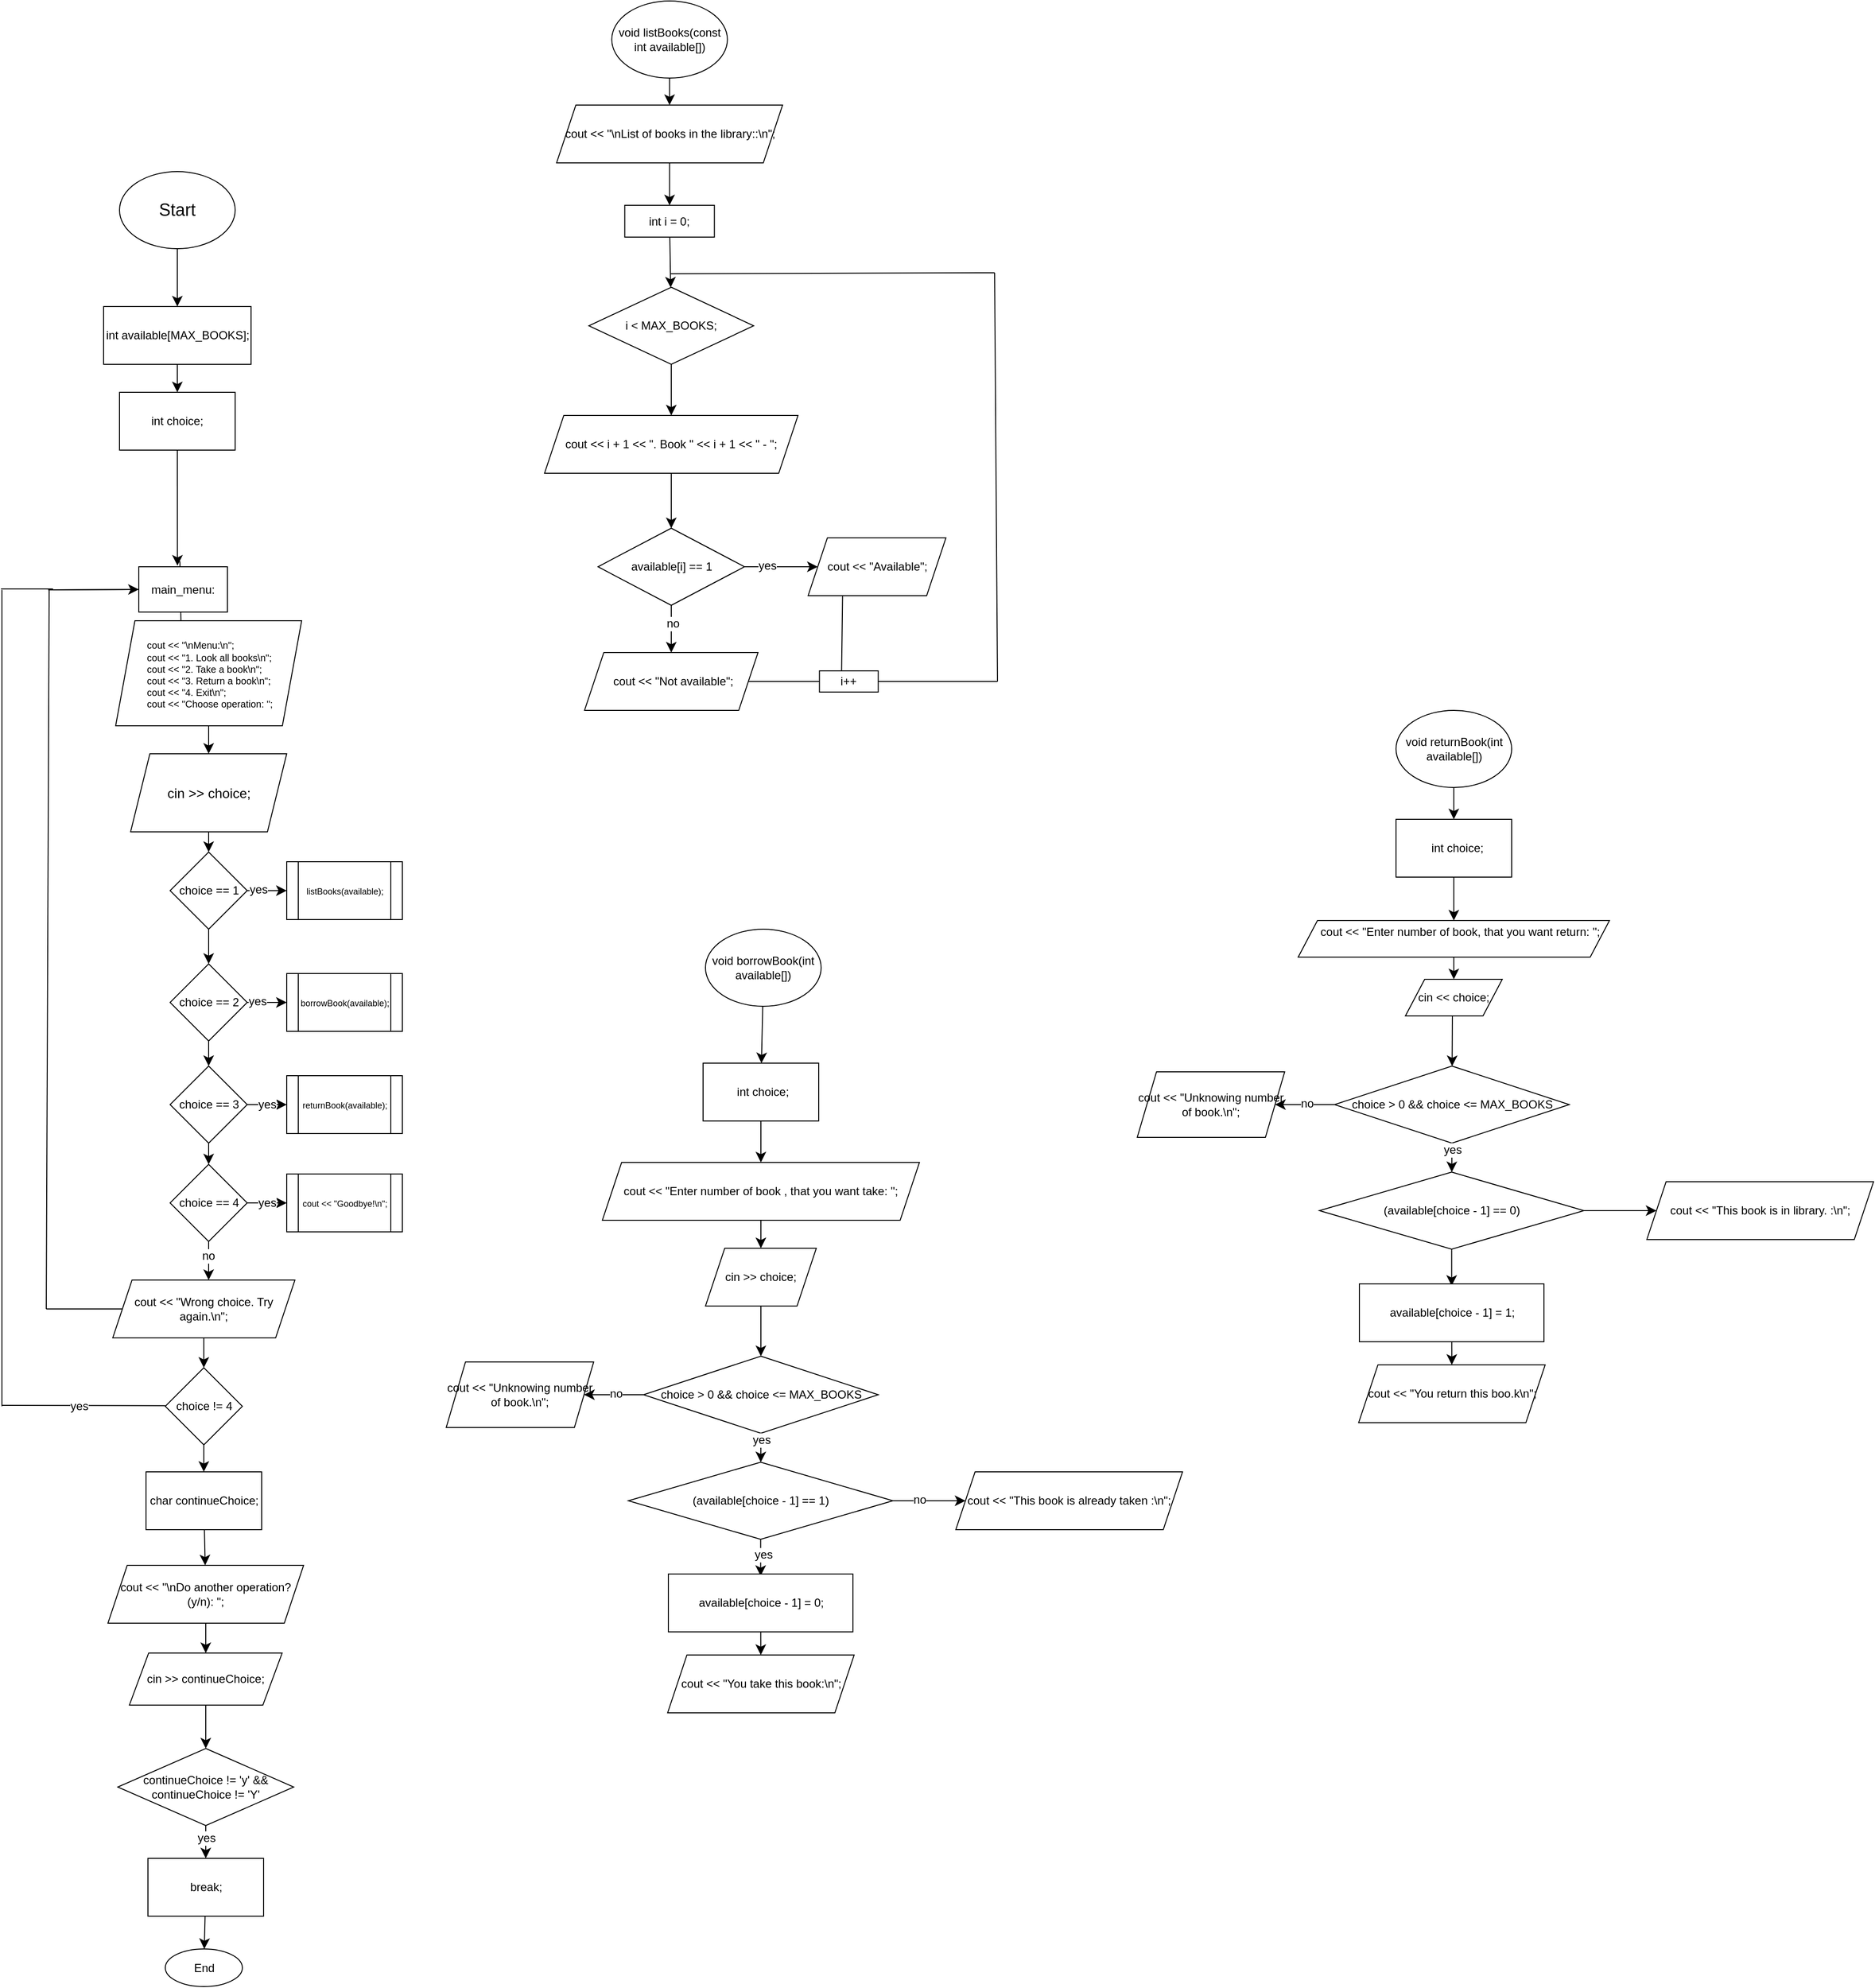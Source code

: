 <mxfile version="24.8.4">
  <diagram name="Сторінка-1" id="GJXR-2LjgWXg3aKdw6TY">
    <mxGraphModel dx="1596" dy="1207" grid="0" gridSize="10" guides="1" tooltips="1" connect="1" arrows="1" fold="1" page="0" pageScale="1" pageWidth="827" pageHeight="1169" math="0" shadow="0">
      <root>
        <mxCell id="0" />
        <mxCell id="1" parent="0" />
        <mxCell id="BhWZoFm8nbSYU54GPnrS-3" value="" style="edgeStyle=none;curved=1;rounded=0;orthogonalLoop=1;jettySize=auto;html=1;fontSize=12;startSize=8;endSize=8;" edge="1" parent="1" source="BhWZoFm8nbSYU54GPnrS-1" target="BhWZoFm8nbSYU54GPnrS-2">
          <mxGeometry relative="1" as="geometry" />
        </mxCell>
        <mxCell id="BhWZoFm8nbSYU54GPnrS-1" value="&lt;font style=&quot;font-size: 18px;&quot;&gt;Start&lt;/font&gt;" style="ellipse;whiteSpace=wrap;html=1;" vertex="1" parent="1">
          <mxGeometry x="-18" y="-49" width="120" height="80" as="geometry" />
        </mxCell>
        <mxCell id="BhWZoFm8nbSYU54GPnrS-5" value="" style="edgeStyle=none;curved=1;rounded=0;orthogonalLoop=1;jettySize=auto;html=1;fontSize=12;startSize=8;endSize=8;" edge="1" parent="1" source="BhWZoFm8nbSYU54GPnrS-2" target="BhWZoFm8nbSYU54GPnrS-4">
          <mxGeometry relative="1" as="geometry" />
        </mxCell>
        <mxCell id="BhWZoFm8nbSYU54GPnrS-2" value="int available[MAX_BOOKS];" style="whiteSpace=wrap;html=1;" vertex="1" parent="1">
          <mxGeometry x="-34.5" y="91" width="153" height="60" as="geometry" />
        </mxCell>
        <mxCell id="BhWZoFm8nbSYU54GPnrS-7" value="" style="edgeStyle=none;curved=1;rounded=0;orthogonalLoop=1;jettySize=auto;html=1;fontSize=12;startSize=8;endSize=8;entryX=0.436;entryY=-0.025;entryDx=0;entryDy=0;entryPerimeter=0;" edge="1" parent="1" source="BhWZoFm8nbSYU54GPnrS-4" target="BhWZoFm8nbSYU54GPnrS-37">
          <mxGeometry relative="1" as="geometry">
            <mxPoint x="43.259" y="276.741" as="targetPoint" />
          </mxGeometry>
        </mxCell>
        <mxCell id="BhWZoFm8nbSYU54GPnrS-4" value="int choice;" style="rounded=0;whiteSpace=wrap;html=1;" vertex="1" parent="1">
          <mxGeometry x="-18" y="180" width="120" height="60" as="geometry" />
        </mxCell>
        <mxCell id="BhWZoFm8nbSYU54GPnrS-9" value="" style="edgeStyle=none;curved=1;rounded=0;orthogonalLoop=1;jettySize=auto;html=1;fontSize=12;startSize=8;endSize=8;" edge="1" parent="1">
          <mxGeometry relative="1" as="geometry">
            <mxPoint x="44.678" y="355.322" as="sourcePoint" />
            <mxPoint x="46" y="432" as="targetPoint" />
          </mxGeometry>
        </mxCell>
        <mxCell id="BhWZoFm8nbSYU54GPnrS-12" value="" style="edgeStyle=none;curved=1;rounded=0;orthogonalLoop=1;jettySize=auto;html=1;fontSize=12;startSize=8;endSize=8;" edge="1" parent="1" source="BhWZoFm8nbSYU54GPnrS-10" target="BhWZoFm8nbSYU54GPnrS-11">
          <mxGeometry relative="1" as="geometry" />
        </mxCell>
        <mxCell id="BhWZoFm8nbSYU54GPnrS-10" value="&lt;font style=&quot;font-size: 10px;&quot;&gt;&amp;nbsp; &amp;nbsp; &amp;nbsp; &amp;nbsp; &amp;nbsp; &amp;nbsp;cout &amp;lt;&amp;lt; &quot;\nMenu:\n&quot;;&amp;nbsp;&lt;/font&gt;&lt;div style=&quot;font-size: 10px;&quot;&gt;&amp;nbsp; &amp;nbsp; &amp;nbsp; &amp;nbsp; &amp;nbsp; &amp;nbsp;cout &amp;lt;&amp;lt; &quot;1. Look all books\n&quot;;&lt;/div&gt;&lt;div style=&quot;font-size: 10px;&quot;&gt;&amp;nbsp; &amp;nbsp; &amp;nbsp; &amp;nbsp; &amp;nbsp; &amp;nbsp;cout &amp;lt;&amp;lt; &quot;2. Take a book\n&quot;;&amp;nbsp;&lt;/div&gt;&lt;div style=&quot;font-size: 10px;&quot;&gt;&lt;span style=&quot;background-color: initial;&quot;&gt;&amp;nbsp; &amp;nbsp; &amp;nbsp; &amp;nbsp; &amp;nbsp; &amp;nbsp;cout &amp;lt;&amp;lt; &quot;3. Return a book\n&quot;;&amp;nbsp;&lt;/span&gt;&lt;/div&gt;&lt;div style=&quot;font-size: 10px;&quot;&gt;&lt;span style=&quot;background-color: initial;&quot;&gt;&amp;nbsp; &amp;nbsp; &amp;nbsp; &amp;nbsp; &amp;nbsp; &amp;nbsp;cout &amp;lt;&amp;lt; &quot;4. Exit\n&quot;;&amp;nbsp;&lt;/span&gt;&lt;/div&gt;&lt;div style=&quot;font-size: 10px;&quot;&gt;&lt;span style=&quot;background-color: initial;&quot;&gt;&amp;nbsp; &amp;nbsp; &amp;nbsp; &amp;nbsp; &amp;nbsp; &amp;nbsp;cout &amp;lt;&amp;lt; &quot;Choose operation: &quot;;&lt;/span&gt;&lt;/div&gt;" style="shape=parallelogram;perimeter=parallelogramPerimeter;whiteSpace=wrap;html=1;fixedSize=1;align=left;" vertex="1" parent="1">
          <mxGeometry x="-22" y="417" width="193" height="109" as="geometry" />
        </mxCell>
        <mxCell id="BhWZoFm8nbSYU54GPnrS-14" value="" style="edgeStyle=none;curved=1;rounded=0;orthogonalLoop=1;jettySize=auto;html=1;fontSize=12;startSize=8;endSize=8;" edge="1" parent="1" source="BhWZoFm8nbSYU54GPnrS-11" target="BhWZoFm8nbSYU54GPnrS-13">
          <mxGeometry relative="1" as="geometry" />
        </mxCell>
        <mxCell id="BhWZoFm8nbSYU54GPnrS-11" value="&lt;font style=&quot;font-size: 14px;&quot;&gt;cin &amp;gt;&amp;gt; choice;&lt;/font&gt;" style="shape=parallelogram;perimeter=parallelogramPerimeter;whiteSpace=wrap;html=1;fixedSize=1;" vertex="1" parent="1">
          <mxGeometry x="-6.5" y="555" width="162" height="81" as="geometry" />
        </mxCell>
        <mxCell id="BhWZoFm8nbSYU54GPnrS-16" value="" style="edgeStyle=none;curved=1;rounded=0;orthogonalLoop=1;jettySize=auto;html=1;fontSize=12;startSize=8;endSize=8;" edge="1" parent="1" source="BhWZoFm8nbSYU54GPnrS-13" target="BhWZoFm8nbSYU54GPnrS-15">
          <mxGeometry relative="1" as="geometry" />
        </mxCell>
        <mxCell id="BhWZoFm8nbSYU54GPnrS-29" value="yes" style="edgeLabel;html=1;align=center;verticalAlign=middle;resizable=0;points=[];fontSize=12;" vertex="1" connectable="0" parent="BhWZoFm8nbSYU54GPnrS-16">
          <mxGeometry x="-0.447" y="1" relative="1" as="geometry">
            <mxPoint as="offset" />
          </mxGeometry>
        </mxCell>
        <mxCell id="BhWZoFm8nbSYU54GPnrS-18" value="" style="edgeStyle=none;curved=1;rounded=0;orthogonalLoop=1;jettySize=auto;html=1;fontSize=12;startSize=8;endSize=8;" edge="1" parent="1" source="BhWZoFm8nbSYU54GPnrS-13" target="BhWZoFm8nbSYU54GPnrS-17">
          <mxGeometry relative="1" as="geometry" />
        </mxCell>
        <mxCell id="BhWZoFm8nbSYU54GPnrS-13" value="choice == 1" style="rhombus;whiteSpace=wrap;html=1;" vertex="1" parent="1">
          <mxGeometry x="34.5" y="657" width="80" height="80" as="geometry" />
        </mxCell>
        <mxCell id="BhWZoFm8nbSYU54GPnrS-15" value="&lt;font style=&quot;font-size: 9px;&quot;&gt;listBooks(available);&lt;/font&gt;" style="shape=process;whiteSpace=wrap;html=1;backgroundOutline=1;" vertex="1" parent="1">
          <mxGeometry x="155.5" y="667" width="120" height="60" as="geometry" />
        </mxCell>
        <mxCell id="BhWZoFm8nbSYU54GPnrS-20" value="" style="edgeStyle=none;curved=1;rounded=0;orthogonalLoop=1;jettySize=auto;html=1;fontSize=12;startSize=8;endSize=8;" edge="1" parent="1" source="BhWZoFm8nbSYU54GPnrS-17" target="BhWZoFm8nbSYU54GPnrS-19">
          <mxGeometry relative="1" as="geometry" />
        </mxCell>
        <mxCell id="BhWZoFm8nbSYU54GPnrS-30" value="yes" style="edgeLabel;html=1;align=center;verticalAlign=middle;resizable=0;points=[];fontSize=12;" vertex="1" connectable="0" parent="BhWZoFm8nbSYU54GPnrS-20">
          <mxGeometry x="-0.493" y="1" relative="1" as="geometry">
            <mxPoint as="offset" />
          </mxGeometry>
        </mxCell>
        <mxCell id="BhWZoFm8nbSYU54GPnrS-23" value="" style="edgeStyle=none;curved=1;rounded=0;orthogonalLoop=1;jettySize=auto;html=1;fontSize=12;startSize=8;endSize=8;" edge="1" parent="1" source="BhWZoFm8nbSYU54GPnrS-17" target="BhWZoFm8nbSYU54GPnrS-21">
          <mxGeometry relative="1" as="geometry" />
        </mxCell>
        <mxCell id="BhWZoFm8nbSYU54GPnrS-17" value="choice == 2" style="rhombus;whiteSpace=wrap;html=1;" vertex="1" parent="1">
          <mxGeometry x="34.5" y="773" width="80" height="80" as="geometry" />
        </mxCell>
        <mxCell id="BhWZoFm8nbSYU54GPnrS-19" value="&lt;font style=&quot;font-size: 9px;&quot;&gt;borrowBook(available);&lt;/font&gt;" style="shape=process;whiteSpace=wrap;html=1;backgroundOutline=1;" vertex="1" parent="1">
          <mxGeometry x="155.5" y="783" width="120" height="60" as="geometry" />
        </mxCell>
        <mxCell id="BhWZoFm8nbSYU54GPnrS-24" value="yes" style="edgeStyle=none;curved=1;rounded=0;orthogonalLoop=1;jettySize=auto;html=1;fontSize=12;startSize=8;endSize=8;" edge="1" parent="1" source="BhWZoFm8nbSYU54GPnrS-21" target="BhWZoFm8nbSYU54GPnrS-22">
          <mxGeometry relative="1" as="geometry" />
        </mxCell>
        <mxCell id="BhWZoFm8nbSYU54GPnrS-27" value="" style="edgeStyle=none;curved=1;rounded=0;orthogonalLoop=1;jettySize=auto;html=1;fontSize=12;startSize=8;endSize=8;" edge="1" parent="1" source="BhWZoFm8nbSYU54GPnrS-21" target="BhWZoFm8nbSYU54GPnrS-25">
          <mxGeometry relative="1" as="geometry" />
        </mxCell>
        <mxCell id="BhWZoFm8nbSYU54GPnrS-21" value="choice == 3" style="rhombus;whiteSpace=wrap;html=1;" vertex="1" parent="1">
          <mxGeometry x="34.5" y="879" width="80" height="80" as="geometry" />
        </mxCell>
        <mxCell id="BhWZoFm8nbSYU54GPnrS-22" value="&lt;font style=&quot;font-size: 9px;&quot;&gt;returnBook(available);&lt;/font&gt;" style="shape=process;whiteSpace=wrap;html=1;backgroundOutline=1;" vertex="1" parent="1">
          <mxGeometry x="155.5" y="889" width="120" height="60" as="geometry" />
        </mxCell>
        <mxCell id="BhWZoFm8nbSYU54GPnrS-28" value="yes" style="edgeStyle=none;curved=1;rounded=0;orthogonalLoop=1;jettySize=auto;html=1;fontSize=12;startSize=8;endSize=8;" edge="1" parent="1" source="BhWZoFm8nbSYU54GPnrS-25" target="BhWZoFm8nbSYU54GPnrS-26">
          <mxGeometry relative="1" as="geometry" />
        </mxCell>
        <mxCell id="BhWZoFm8nbSYU54GPnrS-32" value="" style="edgeStyle=none;curved=1;rounded=0;orthogonalLoop=1;jettySize=auto;html=1;fontSize=12;startSize=8;endSize=8;entryX=0.5;entryY=0;entryDx=0;entryDy=0;" edge="1" parent="1" source="BhWZoFm8nbSYU54GPnrS-25">
          <mxGeometry relative="1" as="geometry">
            <mxPoint x="74.5" y="1101.0" as="targetPoint" />
          </mxGeometry>
        </mxCell>
        <mxCell id="BhWZoFm8nbSYU54GPnrS-34" value="no" style="edgeLabel;html=1;align=center;verticalAlign=middle;resizable=0;points=[];fontSize=12;" vertex="1" connectable="0" parent="BhWZoFm8nbSYU54GPnrS-32">
          <mxGeometry x="-0.262" y="-1" relative="1" as="geometry">
            <mxPoint as="offset" />
          </mxGeometry>
        </mxCell>
        <mxCell id="BhWZoFm8nbSYU54GPnrS-25" value="choice == 4" style="rhombus;whiteSpace=wrap;html=1;" vertex="1" parent="1">
          <mxGeometry x="34.5" y="981" width="80" height="80" as="geometry" />
        </mxCell>
        <mxCell id="BhWZoFm8nbSYU54GPnrS-26" value="&lt;font style=&quot;font-size: 9px;&quot;&gt;cout &amp;lt;&amp;lt; &quot;Goodbye!\n&quot;;&lt;/font&gt;" style="shape=process;whiteSpace=wrap;html=1;backgroundOutline=1;" vertex="1" parent="1">
          <mxGeometry x="155.5" y="991" width="120" height="60" as="geometry" />
        </mxCell>
        <mxCell id="BhWZoFm8nbSYU54GPnrS-45" value="" style="edgeStyle=none;curved=1;rounded=0;orthogonalLoop=1;jettySize=auto;html=1;fontSize=12;startSize=8;endSize=8;" edge="1" parent="1" source="BhWZoFm8nbSYU54GPnrS-35" target="BhWZoFm8nbSYU54GPnrS-44">
          <mxGeometry relative="1" as="geometry" />
        </mxCell>
        <mxCell id="BhWZoFm8nbSYU54GPnrS-35" value="cout &amp;lt;&amp;lt; &quot;Wrong choice. Try again.\n&quot;;" style="shape=parallelogram;perimeter=parallelogramPerimeter;whiteSpace=wrap;html=1;fixedSize=1;" vertex="1" parent="1">
          <mxGeometry x="-25" y="1101" width="189" height="60" as="geometry" />
        </mxCell>
        <mxCell id="BhWZoFm8nbSYU54GPnrS-37" value="main_menu:" style="rounded=0;whiteSpace=wrap;html=1;" vertex="1" parent="1">
          <mxGeometry x="2" y="361" width="92" height="47" as="geometry" />
        </mxCell>
        <mxCell id="BhWZoFm8nbSYU54GPnrS-38" value="" style="endArrow=none;html=1;rounded=0;fontSize=12;startSize=8;endSize=8;curved=1;exitX=0;exitY=0.5;exitDx=0;exitDy=0;" edge="1" parent="1" source="BhWZoFm8nbSYU54GPnrS-35">
          <mxGeometry width="50" height="50" relative="1" as="geometry">
            <mxPoint x="73" y="1040" as="sourcePoint" />
            <mxPoint x="-94" y="1131" as="targetPoint" />
          </mxGeometry>
        </mxCell>
        <mxCell id="BhWZoFm8nbSYU54GPnrS-40" value="" style="endArrow=none;html=1;rounded=0;fontSize=12;startSize=8;endSize=8;curved=1;" edge="1" parent="1">
          <mxGeometry width="50" height="50" relative="1" as="geometry">
            <mxPoint x="-94" y="1131" as="sourcePoint" />
            <mxPoint x="-91" y="385" as="targetPoint" />
          </mxGeometry>
        </mxCell>
        <mxCell id="BhWZoFm8nbSYU54GPnrS-42" value="" style="endArrow=none;html=1;rounded=0;fontSize=12;curved=1;exitX=0;exitY=0.5;exitDx=0;exitDy=0;" edge="1" parent="1" source="BhWZoFm8nbSYU54GPnrS-37">
          <mxGeometry width="50" height="50" relative="1" as="geometry">
            <mxPoint x="-94" y="1131" as="sourcePoint" />
            <mxPoint x="-92" y="385" as="targetPoint" />
          </mxGeometry>
        </mxCell>
        <mxCell id="BhWZoFm8nbSYU54GPnrS-43" value="" style="endArrow=classic;html=1;rounded=0;fontSize=12;startSize=8;endSize=8;curved=1;entryX=0;entryY=0.5;entryDx=0;entryDy=0;" edge="1" parent="1" target="BhWZoFm8nbSYU54GPnrS-37">
          <mxGeometry width="50" height="50" relative="1" as="geometry">
            <mxPoint x="-91" y="385" as="sourcePoint" />
            <mxPoint x="-16" y="432" as="targetPoint" />
          </mxGeometry>
        </mxCell>
        <mxCell id="BhWZoFm8nbSYU54GPnrS-47" value="" style="edgeStyle=none;curved=1;rounded=0;orthogonalLoop=1;jettySize=auto;html=1;fontSize=12;startSize=8;endSize=8;" edge="1" parent="1" source="BhWZoFm8nbSYU54GPnrS-44" target="BhWZoFm8nbSYU54GPnrS-46">
          <mxGeometry relative="1" as="geometry" />
        </mxCell>
        <mxCell id="BhWZoFm8nbSYU54GPnrS-44" value="choice != 4" style="rhombus;whiteSpace=wrap;html=1;" vertex="1" parent="1">
          <mxGeometry x="29.5" y="1192" width="80" height="80" as="geometry" />
        </mxCell>
        <mxCell id="BhWZoFm8nbSYU54GPnrS-49" value="" style="edgeStyle=none;curved=1;rounded=0;orthogonalLoop=1;jettySize=auto;html=1;fontSize=12;startSize=8;endSize=8;" edge="1" parent="1" source="BhWZoFm8nbSYU54GPnrS-46" target="BhWZoFm8nbSYU54GPnrS-48">
          <mxGeometry relative="1" as="geometry" />
        </mxCell>
        <mxCell id="BhWZoFm8nbSYU54GPnrS-46" value="char continueChoice;" style="whiteSpace=wrap;html=1;" vertex="1" parent="1">
          <mxGeometry x="9.5" y="1300" width="120" height="60" as="geometry" />
        </mxCell>
        <mxCell id="BhWZoFm8nbSYU54GPnrS-51" value="" style="edgeStyle=none;curved=1;rounded=0;orthogonalLoop=1;jettySize=auto;html=1;fontSize=12;startSize=8;endSize=8;" edge="1" parent="1" source="BhWZoFm8nbSYU54GPnrS-48" target="BhWZoFm8nbSYU54GPnrS-50">
          <mxGeometry relative="1" as="geometry" />
        </mxCell>
        <mxCell id="BhWZoFm8nbSYU54GPnrS-48" value="cout &amp;lt;&amp;lt; &quot;\nDo another operation? (y/n): &quot;;" style="shape=parallelogram;perimeter=parallelogramPerimeter;whiteSpace=wrap;html=1;fixedSize=1;" vertex="1" parent="1">
          <mxGeometry x="-30" y="1397" width="203" height="60" as="geometry" />
        </mxCell>
        <mxCell id="BhWZoFm8nbSYU54GPnrS-53" value="" style="edgeStyle=none;curved=1;rounded=0;orthogonalLoop=1;jettySize=auto;html=1;fontSize=12;startSize=8;endSize=8;" edge="1" parent="1" source="BhWZoFm8nbSYU54GPnrS-50" target="BhWZoFm8nbSYU54GPnrS-52">
          <mxGeometry relative="1" as="geometry" />
        </mxCell>
        <mxCell id="BhWZoFm8nbSYU54GPnrS-50" value="&lt;div&gt;&lt;br&gt;&lt;/div&gt;&lt;div&gt;cin &amp;gt;&amp;gt; continueChoice;&lt;/div&gt;&lt;div&gt;&lt;br&gt;&lt;/div&gt;" style="shape=parallelogram;perimeter=parallelogramPerimeter;whiteSpace=wrap;html=1;fixedSize=1;" vertex="1" parent="1">
          <mxGeometry x="-7.75" y="1488" width="158.5" height="54" as="geometry" />
        </mxCell>
        <mxCell id="BhWZoFm8nbSYU54GPnrS-55" value="" style="edgeStyle=none;curved=1;rounded=0;orthogonalLoop=1;jettySize=auto;html=1;fontSize=12;startSize=8;endSize=8;" edge="1" parent="1" source="BhWZoFm8nbSYU54GPnrS-52" target="BhWZoFm8nbSYU54GPnrS-54">
          <mxGeometry relative="1" as="geometry" />
        </mxCell>
        <mxCell id="BhWZoFm8nbSYU54GPnrS-62" value="yes" style="edgeLabel;html=1;align=center;verticalAlign=middle;resizable=0;points=[];fontSize=12;" vertex="1" connectable="0" parent="BhWZoFm8nbSYU54GPnrS-55">
          <mxGeometry x="-0.232" relative="1" as="geometry">
            <mxPoint as="offset" />
          </mxGeometry>
        </mxCell>
        <mxCell id="BhWZoFm8nbSYU54GPnrS-52" value="continueChoice != &#39;y&#39; &amp;amp;&amp;amp; continueChoice != &#39;Y&#39;" style="rhombus;whiteSpace=wrap;html=1;" vertex="1" parent="1">
          <mxGeometry x="-19.75" y="1587" width="182.5" height="80" as="geometry" />
        </mxCell>
        <mxCell id="BhWZoFm8nbSYU54GPnrS-57" value="" style="edgeStyle=none;curved=1;rounded=0;orthogonalLoop=1;jettySize=auto;html=1;fontSize=12;startSize=8;endSize=8;" edge="1" parent="1" source="BhWZoFm8nbSYU54GPnrS-54" target="BhWZoFm8nbSYU54GPnrS-56">
          <mxGeometry relative="1" as="geometry" />
        </mxCell>
        <mxCell id="BhWZoFm8nbSYU54GPnrS-54" value="break;" style="whiteSpace=wrap;html=1;" vertex="1" parent="1">
          <mxGeometry x="11.5" y="1701" width="120" height="60" as="geometry" />
        </mxCell>
        <mxCell id="BhWZoFm8nbSYU54GPnrS-56" value="End" style="ellipse;whiteSpace=wrap;html=1;" vertex="1" parent="1">
          <mxGeometry x="29.5" y="1795" width="80" height="39" as="geometry" />
        </mxCell>
        <mxCell id="BhWZoFm8nbSYU54GPnrS-59" value="" style="endArrow=none;html=1;rounded=0;fontSize=12;startSize=8;endSize=8;curved=1;exitX=0;exitY=0.5;exitDx=0;exitDy=0;" edge="1" parent="1">
          <mxGeometry width="50" height="50" relative="1" as="geometry">
            <mxPoint x="29.5" y="1231.41" as="sourcePoint" />
            <mxPoint x="-140" y="1231" as="targetPoint" />
          </mxGeometry>
        </mxCell>
        <mxCell id="BhWZoFm8nbSYU54GPnrS-152" value="yes" style="edgeLabel;html=1;align=center;verticalAlign=middle;resizable=0;points=[];fontSize=12;" vertex="1" connectable="0" parent="BhWZoFm8nbSYU54GPnrS-59">
          <mxGeometry x="0.061" y="1" relative="1" as="geometry">
            <mxPoint as="offset" />
          </mxGeometry>
        </mxCell>
        <mxCell id="BhWZoFm8nbSYU54GPnrS-60" value="" style="endArrow=none;html=1;rounded=0;fontSize=12;startSize=8;endSize=8;curved=1;" edge="1" parent="1">
          <mxGeometry width="50" height="50" relative="1" as="geometry">
            <mxPoint x="-140" y="1232" as="sourcePoint" />
            <mxPoint x="-140" y="385" as="targetPoint" />
          </mxGeometry>
        </mxCell>
        <mxCell id="BhWZoFm8nbSYU54GPnrS-61" value="" style="endArrow=none;html=1;rounded=0;fontSize=12;startSize=8;endSize=8;curved=1;" edge="1" parent="1">
          <mxGeometry width="50" height="50" relative="1" as="geometry">
            <mxPoint x="-87" y="384" as="sourcePoint" />
            <mxPoint x="-141" y="384" as="targetPoint" />
          </mxGeometry>
        </mxCell>
        <mxCell id="BhWZoFm8nbSYU54GPnrS-66" value="" style="edgeStyle=none;curved=1;rounded=0;orthogonalLoop=1;jettySize=auto;html=1;fontSize=12;startSize=8;endSize=8;" edge="1" parent="1" source="BhWZoFm8nbSYU54GPnrS-63" target="BhWZoFm8nbSYU54GPnrS-64">
          <mxGeometry relative="1" as="geometry" />
        </mxCell>
        <mxCell id="BhWZoFm8nbSYU54GPnrS-63" value="void listBooks(const int available[])" style="ellipse;whiteSpace=wrap;html=1;" vertex="1" parent="1">
          <mxGeometry x="492.75" y="-226" width="120" height="80" as="geometry" />
        </mxCell>
        <mxCell id="BhWZoFm8nbSYU54GPnrS-155" value="" style="edgeStyle=none;curved=1;rounded=0;orthogonalLoop=1;jettySize=auto;html=1;fontSize=12;startSize=8;endSize=8;" edge="1" parent="1" source="BhWZoFm8nbSYU54GPnrS-64" target="BhWZoFm8nbSYU54GPnrS-67">
          <mxGeometry relative="1" as="geometry" />
        </mxCell>
        <mxCell id="BhWZoFm8nbSYU54GPnrS-64" value="cout &amp;lt;&amp;lt; &quot;\nList of books in the library::\n&quot;;" style="shape=parallelogram;perimeter=parallelogramPerimeter;whiteSpace=wrap;html=1;fixedSize=1;" vertex="1" parent="1">
          <mxGeometry x="435.5" y="-118" width="234.5" height="60" as="geometry" />
        </mxCell>
        <mxCell id="BhWZoFm8nbSYU54GPnrS-156" value="" style="edgeStyle=none;curved=1;rounded=0;orthogonalLoop=1;jettySize=auto;html=1;fontSize=12;startSize=8;endSize=8;" edge="1" parent="1" source="BhWZoFm8nbSYU54GPnrS-67" target="BhWZoFm8nbSYU54GPnrS-153">
          <mxGeometry relative="1" as="geometry" />
        </mxCell>
        <mxCell id="BhWZoFm8nbSYU54GPnrS-67" value="int i = 0;" style="rounded=0;whiteSpace=wrap;html=1;" vertex="1" parent="1">
          <mxGeometry x="506.25" y="-14" width="93" height="33" as="geometry" />
        </mxCell>
        <mxCell id="BhWZoFm8nbSYU54GPnrS-73" value="" style="edgeStyle=none;curved=1;rounded=0;orthogonalLoop=1;jettySize=auto;html=1;fontSize=12;startSize=8;endSize=8;" edge="1" parent="1" source="BhWZoFm8nbSYU54GPnrS-69" target="BhWZoFm8nbSYU54GPnrS-71">
          <mxGeometry relative="1" as="geometry" />
        </mxCell>
        <mxCell id="BhWZoFm8nbSYU54GPnrS-69" value="cout &amp;lt;&amp;lt; i + 1 &amp;lt;&amp;lt; &quot;. Book &quot; &amp;lt;&amp;lt; i + 1 &amp;lt;&amp;lt; &quot; - &quot;;" style="shape=parallelogram;perimeter=parallelogramPerimeter;whiteSpace=wrap;html=1;fixedSize=1;" vertex="1" parent="1">
          <mxGeometry x="423" y="204" width="263" height="60" as="geometry" />
        </mxCell>
        <mxCell id="BhWZoFm8nbSYU54GPnrS-75" value="" style="edgeStyle=none;curved=1;rounded=0;orthogonalLoop=1;jettySize=auto;html=1;fontSize=12;startSize=8;endSize=8;" edge="1" parent="1" source="BhWZoFm8nbSYU54GPnrS-71" target="BhWZoFm8nbSYU54GPnrS-74">
          <mxGeometry relative="1" as="geometry" />
        </mxCell>
        <mxCell id="BhWZoFm8nbSYU54GPnrS-76" value="yes" style="edgeLabel;html=1;align=center;verticalAlign=middle;resizable=0;points=[];fontSize=12;" vertex="1" connectable="0" parent="BhWZoFm8nbSYU54GPnrS-75">
          <mxGeometry x="-0.393" y="1" relative="1" as="geometry">
            <mxPoint as="offset" />
          </mxGeometry>
        </mxCell>
        <mxCell id="BhWZoFm8nbSYU54GPnrS-78" value="" style="edgeStyle=none;curved=1;rounded=0;orthogonalLoop=1;jettySize=auto;html=1;fontSize=12;startSize=8;endSize=8;" edge="1" parent="1" source="BhWZoFm8nbSYU54GPnrS-71" target="BhWZoFm8nbSYU54GPnrS-77">
          <mxGeometry relative="1" as="geometry" />
        </mxCell>
        <mxCell id="BhWZoFm8nbSYU54GPnrS-79" value="no" style="edgeLabel;html=1;align=center;verticalAlign=middle;resizable=0;points=[];fontSize=12;" vertex="1" connectable="0" parent="BhWZoFm8nbSYU54GPnrS-78">
          <mxGeometry x="-0.244" y="1" relative="1" as="geometry">
            <mxPoint as="offset" />
          </mxGeometry>
        </mxCell>
        <mxCell id="BhWZoFm8nbSYU54GPnrS-71" value="available[i] == 1" style="rhombus;whiteSpace=wrap;html=1;" vertex="1" parent="1">
          <mxGeometry x="478.5" y="321" width="152" height="80" as="geometry" />
        </mxCell>
        <mxCell id="BhWZoFm8nbSYU54GPnrS-74" value="cout &amp;lt;&amp;lt; &quot;Available&quot;;" style="shape=parallelogram;perimeter=parallelogramPerimeter;whiteSpace=wrap;html=1;fixedSize=1;" vertex="1" parent="1">
          <mxGeometry x="696.5" y="331" width="143" height="60" as="geometry" />
        </mxCell>
        <mxCell id="BhWZoFm8nbSYU54GPnrS-77" value="&amp;nbsp;cout &amp;lt;&amp;lt; &quot;Not available&quot;;" style="shape=parallelogram;perimeter=parallelogramPerimeter;whiteSpace=wrap;html=1;fixedSize=1;" vertex="1" parent="1">
          <mxGeometry x="464.5" y="450" width="180" height="60" as="geometry" />
        </mxCell>
        <mxCell id="BhWZoFm8nbSYU54GPnrS-82" value="" style="edgeStyle=none;curved=1;rounded=0;orthogonalLoop=1;jettySize=auto;html=1;fontSize=12;startSize=8;endSize=8;" edge="1" parent="1" source="BhWZoFm8nbSYU54GPnrS-80" target="BhWZoFm8nbSYU54GPnrS-81">
          <mxGeometry relative="1" as="geometry" />
        </mxCell>
        <mxCell id="BhWZoFm8nbSYU54GPnrS-80" value="void borrowBook(int available[])" style="ellipse;whiteSpace=wrap;html=1;" vertex="1" parent="1">
          <mxGeometry x="590" y="737" width="120" height="80" as="geometry" />
        </mxCell>
        <mxCell id="BhWZoFm8nbSYU54GPnrS-85" value="" style="edgeStyle=none;curved=1;rounded=0;orthogonalLoop=1;jettySize=auto;html=1;fontSize=12;startSize=8;endSize=8;" edge="1" parent="1" source="BhWZoFm8nbSYU54GPnrS-81" target="BhWZoFm8nbSYU54GPnrS-84">
          <mxGeometry relative="1" as="geometry" />
        </mxCell>
        <mxCell id="BhWZoFm8nbSYU54GPnrS-81" value="&lt;div&gt;&amp;nbsp;int choice;&lt;/div&gt;" style="whiteSpace=wrap;html=1;" vertex="1" parent="1">
          <mxGeometry x="587.5" y="876" width="120" height="60" as="geometry" />
        </mxCell>
        <mxCell id="BhWZoFm8nbSYU54GPnrS-87" value="" style="edgeStyle=none;curved=1;rounded=0;orthogonalLoop=1;jettySize=auto;html=1;fontSize=12;startSize=8;endSize=8;" edge="1" parent="1" source="BhWZoFm8nbSYU54GPnrS-84" target="BhWZoFm8nbSYU54GPnrS-86">
          <mxGeometry relative="1" as="geometry" />
        </mxCell>
        <mxCell id="BhWZoFm8nbSYU54GPnrS-84" value="cout &amp;lt;&amp;lt; &quot;Enter number of book , that you want take: &quot;;" style="shape=parallelogram;perimeter=parallelogramPerimeter;whiteSpace=wrap;html=1;fixedSize=1;" vertex="1" parent="1">
          <mxGeometry x="483" y="979" width="329" height="60" as="geometry" />
        </mxCell>
        <mxCell id="BhWZoFm8nbSYU54GPnrS-105" value="" style="edgeStyle=none;curved=1;rounded=0;orthogonalLoop=1;jettySize=auto;html=1;fontSize=12;startSize=8;endSize=8;" edge="1" parent="1" source="BhWZoFm8nbSYU54GPnrS-86" target="BhWZoFm8nbSYU54GPnrS-104">
          <mxGeometry relative="1" as="geometry" />
        </mxCell>
        <mxCell id="BhWZoFm8nbSYU54GPnrS-86" value="cin &amp;gt;&amp;gt; choice;" style="shape=parallelogram;perimeter=parallelogramPerimeter;whiteSpace=wrap;html=1;fixedSize=1;" vertex="1" parent="1">
          <mxGeometry x="590" y="1068" width="115" height="60" as="geometry" />
        </mxCell>
        <mxCell id="BhWZoFm8nbSYU54GPnrS-93" value="" style="edgeStyle=none;curved=1;rounded=0;orthogonalLoop=1;jettySize=auto;html=1;fontSize=12;startSize=8;endSize=8;" edge="1" parent="1" source="BhWZoFm8nbSYU54GPnrS-88" target="BhWZoFm8nbSYU54GPnrS-94">
          <mxGeometry relative="1" as="geometry">
            <mxPoint x="883" y="1197" as="targetPoint" />
          </mxGeometry>
        </mxCell>
        <mxCell id="BhWZoFm8nbSYU54GPnrS-150" value="no" style="edgeLabel;html=1;align=center;verticalAlign=middle;resizable=0;points=[];fontSize=12;" vertex="1" connectable="0" parent="BhWZoFm8nbSYU54GPnrS-93">
          <mxGeometry x="-0.289" y="1" relative="1" as="geometry">
            <mxPoint as="offset" />
          </mxGeometry>
        </mxCell>
        <mxCell id="BhWZoFm8nbSYU54GPnrS-98" value="" style="edgeStyle=none;curved=1;rounded=0;orthogonalLoop=1;jettySize=auto;html=1;fontSize=12;startSize=8;endSize=8;" edge="1" parent="1" source="BhWZoFm8nbSYU54GPnrS-88">
          <mxGeometry relative="1" as="geometry">
            <mxPoint x="647.25" y="1408" as="targetPoint" />
          </mxGeometry>
        </mxCell>
        <mxCell id="BhWZoFm8nbSYU54GPnrS-151" value="yes" style="edgeLabel;html=1;align=center;verticalAlign=middle;resizable=0;points=[];fontSize=12;" vertex="1" connectable="0" parent="BhWZoFm8nbSYU54GPnrS-98">
          <mxGeometry x="-0.165" y="2" relative="1" as="geometry">
            <mxPoint as="offset" />
          </mxGeometry>
        </mxCell>
        <mxCell id="BhWZoFm8nbSYU54GPnrS-88" value="(available[choice - 1] == 1)" style="rhombus;whiteSpace=wrap;html=1;" vertex="1" parent="1">
          <mxGeometry x="510" y="1290" width="274.5" height="80" as="geometry" />
        </mxCell>
        <mxCell id="BhWZoFm8nbSYU54GPnrS-94" value="cout &amp;lt;&amp;lt; &quot;This book is already taken :\n&quot;;" style="shape=parallelogram;perimeter=parallelogramPerimeter;whiteSpace=wrap;html=1;fixedSize=1;" vertex="1" parent="1">
          <mxGeometry x="849.75" y="1300" width="235.25" height="60" as="geometry" />
        </mxCell>
        <mxCell id="BhWZoFm8nbSYU54GPnrS-109" value="" style="edgeStyle=none;curved=1;rounded=0;orthogonalLoop=1;jettySize=auto;html=1;fontSize=12;startSize=8;endSize=8;" edge="1" parent="1" source="BhWZoFm8nbSYU54GPnrS-104" target="BhWZoFm8nbSYU54GPnrS-108">
          <mxGeometry relative="1" as="geometry" />
        </mxCell>
        <mxCell id="BhWZoFm8nbSYU54GPnrS-111" value="no" style="edgeLabel;html=1;align=center;verticalAlign=middle;resizable=0;points=[];fontSize=12;" vertex="1" connectable="0" parent="BhWZoFm8nbSYU54GPnrS-109">
          <mxGeometry x="-0.061" y="-1" relative="1" as="geometry">
            <mxPoint as="offset" />
          </mxGeometry>
        </mxCell>
        <mxCell id="BhWZoFm8nbSYU54GPnrS-104" value="choice &amp;gt; 0 &amp;amp;&amp;amp; choice &amp;lt;= MAX_BOOKS" style="rhombus;whiteSpace=wrap;html=1;" vertex="1" parent="1">
          <mxGeometry x="525.75" y="1180" width="243.5" height="80" as="geometry" />
        </mxCell>
        <mxCell id="BhWZoFm8nbSYU54GPnrS-107" value="" style="endArrow=classic;html=1;rounded=0;fontSize=12;startSize=8;endSize=8;curved=1;exitX=0.5;exitY=1;exitDx=0;exitDy=0;" edge="1" parent="1" source="BhWZoFm8nbSYU54GPnrS-104" target="BhWZoFm8nbSYU54GPnrS-88">
          <mxGeometry width="50" height="50" relative="1" as="geometry">
            <mxPoint x="655" y="1265" as="sourcePoint" />
            <mxPoint x="705" y="1215" as="targetPoint" />
          </mxGeometry>
        </mxCell>
        <mxCell id="BhWZoFm8nbSYU54GPnrS-110" value="yes" style="edgeLabel;html=1;align=center;verticalAlign=middle;resizable=0;points=[];fontSize=12;" vertex="1" connectable="0" parent="BhWZoFm8nbSYU54GPnrS-107">
          <mxGeometry x="-0.525" relative="1" as="geometry">
            <mxPoint as="offset" />
          </mxGeometry>
        </mxCell>
        <mxCell id="BhWZoFm8nbSYU54GPnrS-108" value="cout &amp;lt;&amp;lt; &quot;Unknowing number of book.\n&quot;;" style="shape=parallelogram;perimeter=parallelogramPerimeter;whiteSpace=wrap;html=1;fixedSize=1;" vertex="1" parent="1">
          <mxGeometry x="321" y="1186" width="153" height="68" as="geometry" />
        </mxCell>
        <mxCell id="BhWZoFm8nbSYU54GPnrS-114" value="" style="edgeStyle=none;curved=1;rounded=0;orthogonalLoop=1;jettySize=auto;html=1;fontSize=12;startSize=8;endSize=8;" edge="1" parent="1" source="BhWZoFm8nbSYU54GPnrS-112" target="BhWZoFm8nbSYU54GPnrS-113">
          <mxGeometry relative="1" as="geometry" />
        </mxCell>
        <mxCell id="BhWZoFm8nbSYU54GPnrS-112" value="available[choice - 1] = 0;" style="rounded=0;whiteSpace=wrap;html=1;" vertex="1" parent="1">
          <mxGeometry x="551.5" y="1406" width="191.5" height="60" as="geometry" />
        </mxCell>
        <mxCell id="BhWZoFm8nbSYU54GPnrS-113" value="сout &amp;lt;&amp;lt; &quot;You take this book:\n&quot;;" style="shape=parallelogram;perimeter=parallelogramPerimeter;whiteSpace=wrap;html=1;fixedSize=1;" vertex="1" parent="1">
          <mxGeometry x="550.75" y="1490" width="193.5" height="60" as="geometry" />
        </mxCell>
        <mxCell id="BhWZoFm8nbSYU54GPnrS-117" value="" style="edgeStyle=none;curved=1;rounded=0;orthogonalLoop=1;jettySize=auto;html=1;fontSize=12;startSize=8;endSize=8;" edge="1" parent="1" source="BhWZoFm8nbSYU54GPnrS-115" target="BhWZoFm8nbSYU54GPnrS-116">
          <mxGeometry relative="1" as="geometry" />
        </mxCell>
        <mxCell id="BhWZoFm8nbSYU54GPnrS-115" value="void returnBook(int available[])" style="ellipse;whiteSpace=wrap;html=1;" vertex="1" parent="1">
          <mxGeometry x="1306.5" y="510" width="120" height="80" as="geometry" />
        </mxCell>
        <mxCell id="BhWZoFm8nbSYU54GPnrS-119" value="" style="edgeStyle=none;curved=1;rounded=0;orthogonalLoop=1;jettySize=auto;html=1;fontSize=12;startSize=8;endSize=8;" edge="1" parent="1" source="BhWZoFm8nbSYU54GPnrS-116" target="BhWZoFm8nbSYU54GPnrS-118">
          <mxGeometry relative="1" as="geometry" />
        </mxCell>
        <mxCell id="BhWZoFm8nbSYU54GPnrS-116" value="&lt;div&gt;&amp;nbsp; int choice;&lt;/div&gt;" style="whiteSpace=wrap;html=1;" vertex="1" parent="1">
          <mxGeometry x="1306.5" y="623" width="120" height="60" as="geometry" />
        </mxCell>
        <mxCell id="BhWZoFm8nbSYU54GPnrS-121" value="" style="edgeStyle=none;curved=1;rounded=0;orthogonalLoop=1;jettySize=auto;html=1;fontSize=12;startSize=8;endSize=8;" edge="1" parent="1" source="BhWZoFm8nbSYU54GPnrS-118" target="BhWZoFm8nbSYU54GPnrS-120">
          <mxGeometry relative="1" as="geometry" />
        </mxCell>
        <mxCell id="BhWZoFm8nbSYU54GPnrS-118" value="&lt;div&gt;&amp;nbsp; &amp;nbsp; cout &amp;lt;&amp;lt; &quot;Enter number of book, that you want return: &quot;;&lt;/div&gt;&lt;div&gt;&lt;br&gt;&lt;/div&gt;" style="shape=parallelogram;perimeter=parallelogramPerimeter;whiteSpace=wrap;html=1;fixedSize=1;" vertex="1" parent="1">
          <mxGeometry x="1205" y="728" width="323" height="38" as="geometry" />
        </mxCell>
        <mxCell id="BhWZoFm8nbSYU54GPnrS-120" value="cin &amp;lt;&amp;lt; choice;" style="shape=parallelogram;perimeter=parallelogramPerimeter;whiteSpace=wrap;html=1;fixedSize=1;" vertex="1" parent="1">
          <mxGeometry x="1316.25" y="789" width="100.5" height="38" as="geometry" />
        </mxCell>
        <mxCell id="BhWZoFm8nbSYU54GPnrS-135" value="" style="edgeStyle=none;curved=1;rounded=0;orthogonalLoop=1;jettySize=auto;html=1;fontSize=12;startSize=8;endSize=8;" edge="1" parent="1" target="BhWZoFm8nbSYU54GPnrS-142">
          <mxGeometry relative="1" as="geometry">
            <mxPoint x="1365" y="827" as="sourcePoint" />
          </mxGeometry>
        </mxCell>
        <mxCell id="BhWZoFm8nbSYU54GPnrS-136" value="" style="edgeStyle=none;curved=1;rounded=0;orthogonalLoop=1;jettySize=auto;html=1;fontSize=12;startSize=8;endSize=8;" edge="1" parent="1" source="BhWZoFm8nbSYU54GPnrS-138" target="BhWZoFm8nbSYU54GPnrS-139">
          <mxGeometry relative="1" as="geometry">
            <mxPoint x="1600" y="896" as="targetPoint" />
          </mxGeometry>
        </mxCell>
        <mxCell id="BhWZoFm8nbSYU54GPnrS-137" value="" style="edgeStyle=none;curved=1;rounded=0;orthogonalLoop=1;jettySize=auto;html=1;fontSize=12;startSize=8;endSize=8;" edge="1" parent="1" source="BhWZoFm8nbSYU54GPnrS-138">
          <mxGeometry relative="1" as="geometry">
            <mxPoint x="1364.25" y="1107" as="targetPoint" />
          </mxGeometry>
        </mxCell>
        <mxCell id="BhWZoFm8nbSYU54GPnrS-138" value="(available[choice - 1] == 0)" style="rhombus;whiteSpace=wrap;html=1;" vertex="1" parent="1">
          <mxGeometry x="1227" y="989" width="274.5" height="80" as="geometry" />
        </mxCell>
        <mxCell id="BhWZoFm8nbSYU54GPnrS-139" value="cout &amp;lt;&amp;lt; &quot;This book is in library. :\n&quot;;" style="shape=parallelogram;perimeter=parallelogramPerimeter;whiteSpace=wrap;html=1;fixedSize=1;" vertex="1" parent="1">
          <mxGeometry x="1566.75" y="999" width="235.25" height="60" as="geometry" />
        </mxCell>
        <mxCell id="BhWZoFm8nbSYU54GPnrS-140" value="" style="edgeStyle=none;curved=1;rounded=0;orthogonalLoop=1;jettySize=auto;html=1;fontSize=12;startSize=8;endSize=8;" edge="1" parent="1" source="BhWZoFm8nbSYU54GPnrS-142" target="BhWZoFm8nbSYU54GPnrS-145">
          <mxGeometry relative="1" as="geometry" />
        </mxCell>
        <mxCell id="BhWZoFm8nbSYU54GPnrS-141" value="no" style="edgeLabel;html=1;align=center;verticalAlign=middle;resizable=0;points=[];fontSize=12;" vertex="1" connectable="0" parent="BhWZoFm8nbSYU54GPnrS-140">
          <mxGeometry x="-0.061" y="-1" relative="1" as="geometry">
            <mxPoint as="offset" />
          </mxGeometry>
        </mxCell>
        <mxCell id="BhWZoFm8nbSYU54GPnrS-142" value="choice &amp;gt; 0 &amp;amp;&amp;amp; choice &amp;lt;= MAX_BOOKS" style="rhombus;whiteSpace=wrap;html=1;" vertex="1" parent="1">
          <mxGeometry x="1242.75" y="879" width="243.5" height="80" as="geometry" />
        </mxCell>
        <mxCell id="BhWZoFm8nbSYU54GPnrS-143" value="" style="endArrow=classic;html=1;rounded=0;fontSize=12;startSize=8;endSize=8;curved=1;exitX=0.5;exitY=1;exitDx=0;exitDy=0;" edge="1" parent="1" source="BhWZoFm8nbSYU54GPnrS-142" target="BhWZoFm8nbSYU54GPnrS-138">
          <mxGeometry width="50" height="50" relative="1" as="geometry">
            <mxPoint x="1372" y="964" as="sourcePoint" />
            <mxPoint x="1422" y="914" as="targetPoint" />
          </mxGeometry>
        </mxCell>
        <mxCell id="BhWZoFm8nbSYU54GPnrS-144" value="yes" style="edgeLabel;html=1;align=center;verticalAlign=middle;resizable=0;points=[];fontSize=12;" vertex="1" connectable="0" parent="BhWZoFm8nbSYU54GPnrS-143">
          <mxGeometry x="-0.525" relative="1" as="geometry">
            <mxPoint as="offset" />
          </mxGeometry>
        </mxCell>
        <mxCell id="BhWZoFm8nbSYU54GPnrS-145" value="cout &amp;lt;&amp;lt; &quot;Unknowing number of book.\n&quot;;" style="shape=parallelogram;perimeter=parallelogramPerimeter;whiteSpace=wrap;html=1;fixedSize=1;" vertex="1" parent="1">
          <mxGeometry x="1038" y="885" width="153" height="68" as="geometry" />
        </mxCell>
        <mxCell id="BhWZoFm8nbSYU54GPnrS-146" value="" style="edgeStyle=none;curved=1;rounded=0;orthogonalLoop=1;jettySize=auto;html=1;fontSize=12;startSize=8;endSize=8;" edge="1" parent="1" source="BhWZoFm8nbSYU54GPnrS-147" target="BhWZoFm8nbSYU54GPnrS-148">
          <mxGeometry relative="1" as="geometry" />
        </mxCell>
        <mxCell id="BhWZoFm8nbSYU54GPnrS-147" value="available[choice - 1] = 1;" style="rounded=0;whiteSpace=wrap;html=1;" vertex="1" parent="1">
          <mxGeometry x="1268.5" y="1105" width="191.5" height="60" as="geometry" />
        </mxCell>
        <mxCell id="BhWZoFm8nbSYU54GPnrS-148" value="сout &amp;lt;&amp;lt; &quot;You return this boo.k\n&quot;;" style="shape=parallelogram;perimeter=parallelogramPerimeter;whiteSpace=wrap;html=1;fixedSize=1;" vertex="1" parent="1">
          <mxGeometry x="1267.75" y="1189" width="193.5" height="60" as="geometry" />
        </mxCell>
        <mxCell id="BhWZoFm8nbSYU54GPnrS-153" value="i &amp;lt; MAX_BOOKS;" style="rhombus;whiteSpace=wrap;html=1;" vertex="1" parent="1">
          <mxGeometry x="469" y="71" width="171" height="80" as="geometry" />
        </mxCell>
        <mxCell id="BhWZoFm8nbSYU54GPnrS-159" style="edgeStyle=none;curved=1;rounded=0;orthogonalLoop=1;jettySize=auto;html=1;entryX=0.5;entryY=0;entryDx=0;entryDy=0;fontSize=12;startSize=8;endSize=8;exitX=0.5;exitY=1;exitDx=0;exitDy=0;" edge="1" parent="1" source="BhWZoFm8nbSYU54GPnrS-153" target="BhWZoFm8nbSYU54GPnrS-69">
          <mxGeometry relative="1" as="geometry">
            <mxPoint x="554.5" y="175" as="sourcePoint" />
          </mxGeometry>
        </mxCell>
        <mxCell id="BhWZoFm8nbSYU54GPnrS-161" value="" style="endArrow=none;html=1;rounded=0;fontSize=12;startSize=8;endSize=8;curved=1;exitX=1;exitY=0.5;exitDx=0;exitDy=0;" edge="1" parent="1" source="BhWZoFm8nbSYU54GPnrS-77">
          <mxGeometry width="50" height="50" relative="1" as="geometry">
            <mxPoint x="753" y="514" as="sourcePoint" />
            <mxPoint x="714" y="480" as="targetPoint" />
          </mxGeometry>
        </mxCell>
        <mxCell id="BhWZoFm8nbSYU54GPnrS-162" value="i++" style="rounded=0;whiteSpace=wrap;html=1;" vertex="1" parent="1">
          <mxGeometry x="708.25" y="469" width="61" height="22" as="geometry" />
        </mxCell>
        <mxCell id="BhWZoFm8nbSYU54GPnrS-164" value="" style="endArrow=none;html=1;rounded=0;fontSize=12;startSize=8;endSize=8;curved=1;exitX=0.25;exitY=1;exitDx=0;exitDy=0;entryX=0.377;entryY=0;entryDx=0;entryDy=0;entryPerimeter=0;" edge="1" parent="1" source="BhWZoFm8nbSYU54GPnrS-74" target="BhWZoFm8nbSYU54GPnrS-162">
          <mxGeometry width="50" height="50" relative="1" as="geometry">
            <mxPoint x="645" y="490" as="sourcePoint" />
            <mxPoint x="733" y="465" as="targetPoint" />
          </mxGeometry>
        </mxCell>
        <mxCell id="BhWZoFm8nbSYU54GPnrS-165" value="" style="endArrow=none;html=1;rounded=0;fontSize=12;startSize=8;endSize=8;curved=1;exitX=1;exitY=0.5;exitDx=0;exitDy=0;" edge="1" parent="1" source="BhWZoFm8nbSYU54GPnrS-162">
          <mxGeometry width="50" height="50" relative="1" as="geometry">
            <mxPoint x="667" y="470" as="sourcePoint" />
            <mxPoint x="893" y="480" as="targetPoint" />
          </mxGeometry>
        </mxCell>
        <mxCell id="BhWZoFm8nbSYU54GPnrS-166" value="" style="endArrow=none;html=1;rounded=0;fontSize=12;startSize=8;endSize=8;curved=1;" edge="1" parent="1">
          <mxGeometry width="50" height="50" relative="1" as="geometry">
            <mxPoint x="893" y="480" as="sourcePoint" />
            <mxPoint x="890" y="56" as="targetPoint" />
          </mxGeometry>
        </mxCell>
        <mxCell id="BhWZoFm8nbSYU54GPnrS-168" value="" style="endArrow=none;html=1;rounded=0;fontSize=12;startSize=8;endSize=8;curved=1;" edge="1" parent="1">
          <mxGeometry width="50" height="50" relative="1" as="geometry">
            <mxPoint x="554" y="57" as="sourcePoint" />
            <mxPoint x="890" y="56" as="targetPoint" />
          </mxGeometry>
        </mxCell>
      </root>
    </mxGraphModel>
  </diagram>
</mxfile>
